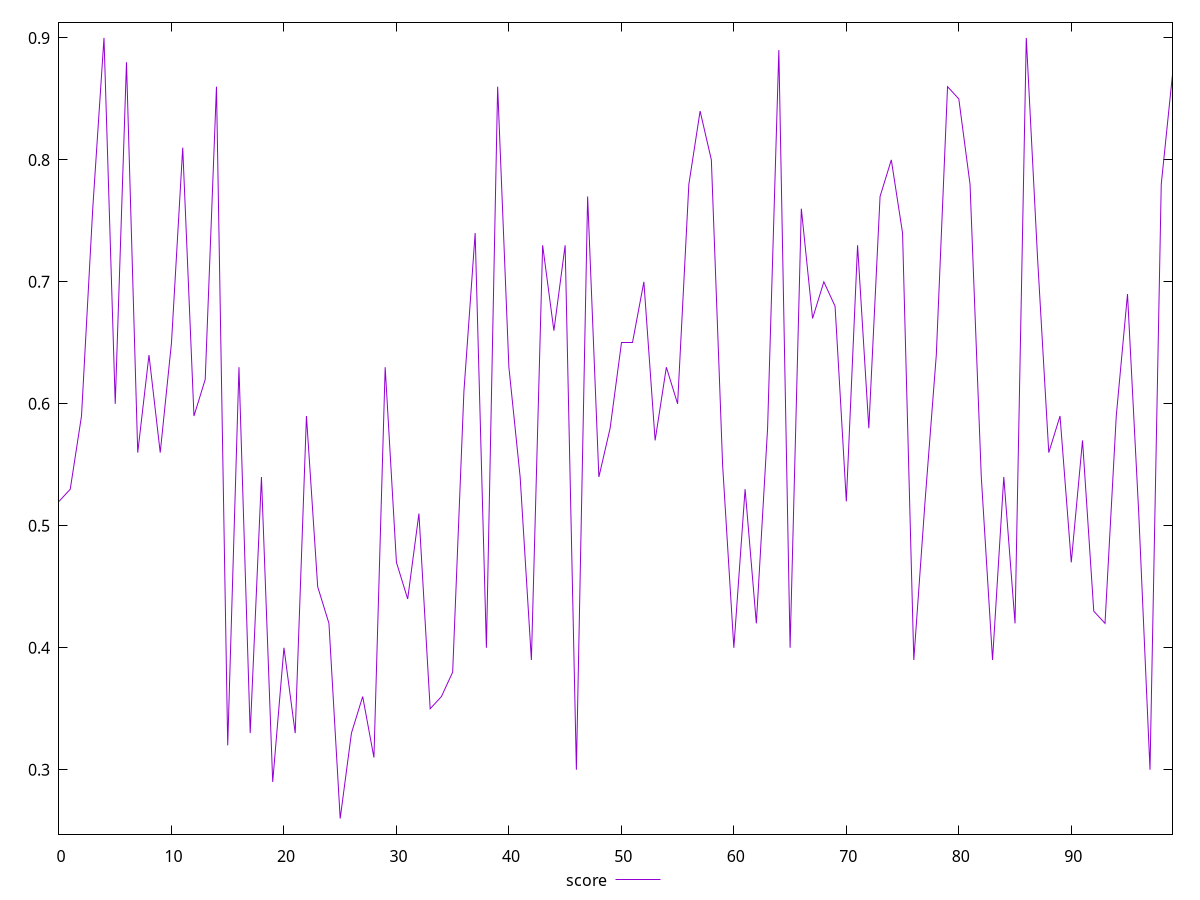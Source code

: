 reset

$score <<EOF
0 0.52
1 0.53
2 0.59
3 0.76
4 0.9
5 0.6
6 0.88
7 0.56
8 0.64
9 0.56
10 0.65
11 0.81
12 0.59
13 0.62
14 0.86
15 0.32
16 0.63
17 0.33
18 0.54
19 0.29
20 0.4
21 0.33
22 0.59
23 0.45
24 0.42
25 0.26
26 0.33
27 0.36
28 0.31
29 0.63
30 0.47
31 0.44
32 0.51
33 0.35
34 0.36
35 0.38
36 0.61
37 0.74
38 0.4
39 0.86
40 0.63
41 0.54
42 0.39
43 0.73
44 0.66
45 0.73
46 0.3
47 0.77
48 0.54
49 0.58
50 0.65
51 0.65
52 0.7
53 0.57
54 0.63
55 0.6
56 0.78
57 0.84
58 0.8
59 0.55
60 0.4
61 0.53
62 0.42
63 0.58
64 0.89
65 0.4
66 0.76
67 0.67
68 0.7
69 0.68
70 0.52
71 0.73
72 0.58
73 0.77
74 0.8
75 0.74
76 0.39
77 0.52
78 0.64
79 0.86
80 0.85
81 0.78
82 0.54
83 0.39
84 0.54
85 0.42
86 0.9
87 0.72
88 0.56
89 0.59
90 0.47
91 0.57
92 0.43
93 0.42
94 0.59
95 0.69
96 0.51
97 0.3
98 0.78
99 0.87
EOF

set key outside below
set xrange [0:99]
set yrange [0.2472:0.9128000000000001]
set trange [0.2472:0.9128000000000001]
set terminal svg size 640, 500 enhanced background rgb 'white'
set output "report_00015_2021-02-09T16-11-33.973Z/bootup-time/samples/pages/score/values.svg"

plot $score title "score" with line

reset
